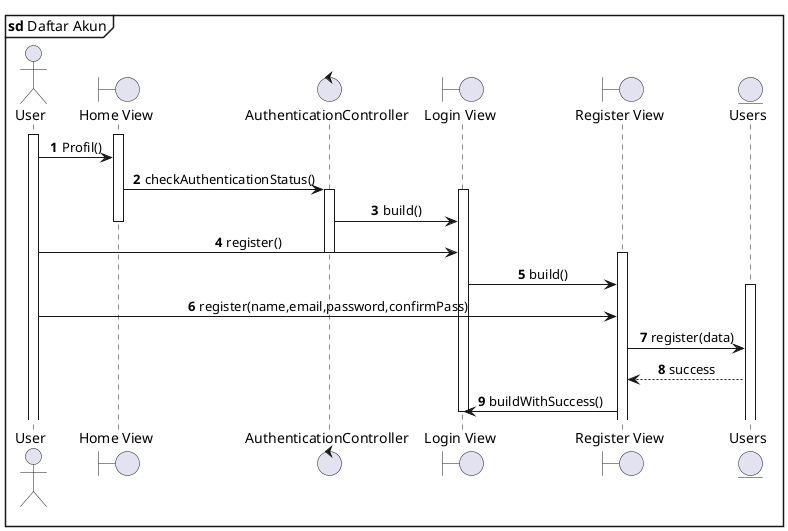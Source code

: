 @startuml Daftar Akun
mainframe **sd** Daftar Akun
actor User
boundary "Home View" as HomeView
control AuthenticationController 
boundary "Login View" as LoginView
boundary "Register View" as RegisterView
entity Users as UserModel

autonumber
' autoactivate on
skinparam SequenceMessageAlignment center
activate User
activate HomeView
User->HomeView : Profil()
HomeView->AuthenticationController : checkAuthenticationStatus()
activate AuthenticationController
activate LoginView
AuthenticationController->LoginView : build()
deactivate HomeView
User->LoginView: register()
deactivate AuthenticationController
activate RegisterView
LoginView->RegisterView: build()
activate UserModel
User->RegisterView : register(name,email,password,confirmPass)
RegisterView ->UserModel : register(data)
UserModel-->RegisterView : success
RegisterView->LoginView: buildWithSuccess()

deactivate LoginView
@enduml